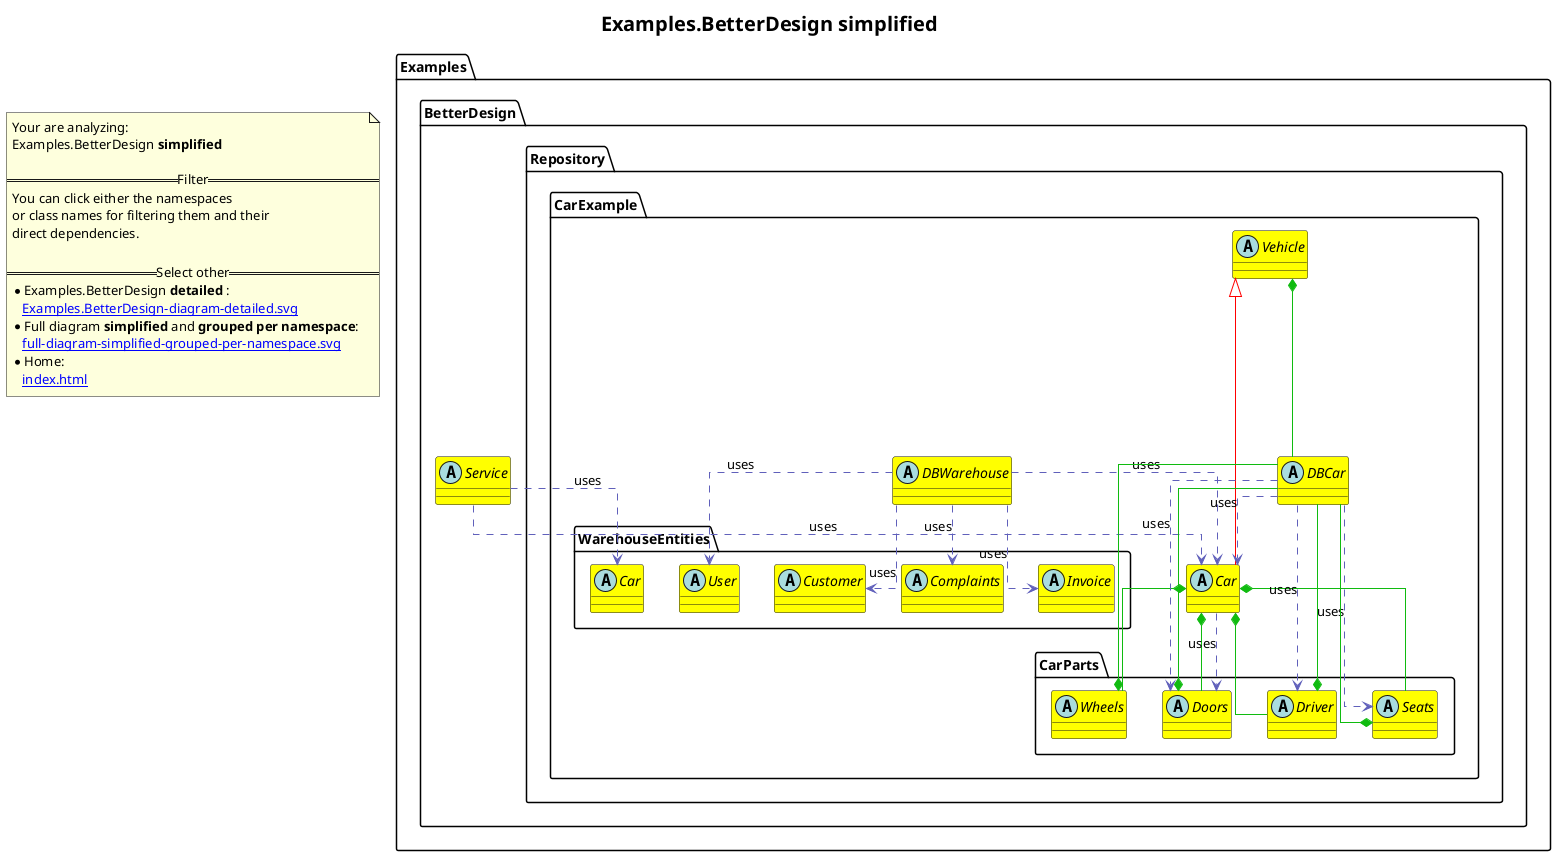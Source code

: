 @startuml
skinparam linetype ortho
title <size:20>Examples.BetterDesign **simplified** </size>
note "Your are analyzing:\nExamples.BetterDesign **simplified** \n\n==Filter==\nYou can click either the namespaces \nor class names for filtering them and their\ndirect dependencies.\n\n==Select other==\n* Examples.BetterDesign **detailed** :\n   [[Examples.BetterDesign-diagram-detailed.svg]]\n* Full diagram **simplified** and **grouped per namespace**:\n   [[full-diagram-simplified-grouped-per-namespace.svg]]\n* Home:\n   [[index.html]]" as FloatingNote
  abstract class Examples.BetterDesign.Service [[Examples.BetterDesign.Service-diagram-simplified.svg]] #yellow {
  }
      abstract class Examples.BetterDesign.Repository.CarExample.Car [[Examples.BetterDesign.Repository.CarExample.Car-diagram-simplified.svg]] #yellow {
      }
      abstract class Examples.BetterDesign.Repository.CarExample.DBCar [[Examples.BetterDesign.Repository.CarExample.DBCar-diagram-simplified.svg]] #yellow {
      }
      abstract class Examples.BetterDesign.Repository.CarExample.DBWarehouse [[Examples.BetterDesign.Repository.CarExample.DBWarehouse-diagram-simplified.svg]] #yellow {
      }
      abstract class Examples.BetterDesign.Repository.CarExample.Vehicle [[Examples.BetterDesign.Repository.CarExample.Vehicle-diagram-simplified.svg]] #yellow {
      }
        abstract class Examples.BetterDesign.Repository.CarExample.CarParts.Driver [[Examples.BetterDesign.Repository.CarExample.CarParts.Driver-diagram-simplified.svg]] #yellow {
        }
        abstract class Examples.BetterDesign.Repository.CarExample.CarParts.Seats [[Examples.BetterDesign.Repository.CarExample.CarParts.Seats-diagram-simplified.svg]] #yellow {
        }
        abstract class Examples.BetterDesign.Repository.CarExample.CarParts.Doors [[Examples.BetterDesign.Repository.CarExample.CarParts.Doors-diagram-simplified.svg]] #yellow {
        }
        abstract class Examples.BetterDesign.Repository.CarExample.CarParts.Wheels [[Examples.BetterDesign.Repository.CarExample.CarParts.Wheels-diagram-simplified.svg]] #yellow {
        }
        abstract class Examples.BetterDesign.Repository.CarExample.WarehouseEntities.Car [[Examples.BetterDesign.Repository.CarExample.WarehouseEntities.Car-diagram-simplified.svg]] #yellow {
        }
        abstract class Examples.BetterDesign.Repository.CarExample.WarehouseEntities.Invoice [[Examples.BetterDesign.Repository.CarExample.WarehouseEntities.Invoice-diagram-simplified.svg]] #yellow {
        }
        abstract class Examples.BetterDesign.Repository.CarExample.WarehouseEntities.Complaints [[Examples.BetterDesign.Repository.CarExample.WarehouseEntities.Complaints-diagram-simplified.svg]] #yellow {
        }
        abstract class Examples.BetterDesign.Repository.CarExample.WarehouseEntities.Customer [[Examples.BetterDesign.Repository.CarExample.WarehouseEntities.Customer-diagram-simplified.svg]] #yellow {
        }
        abstract class Examples.BetterDesign.Repository.CarExample.WarehouseEntities.User [[Examples.BetterDesign.Repository.CarExample.WarehouseEntities.User-diagram-simplified.svg]] #yellow {
        }
 ' *************************************** 
 ' *************************************** 
 ' *************************************** 
' Class relations extracted from namespace:
' Examples.BetterDesign
Examples.BetterDesign.Service .[#6060BB].> Examples.BetterDesign.Repository.CarExample.Car  : uses 
Examples.BetterDesign.Service .[#6060BB].> Examples.BetterDesign.Repository.CarExample.WarehouseEntities.Car  : uses 
' Class relations extracted from namespace:
' Examples.BetterDesign.Repository.CarExample
Examples.BetterDesign.Repository.CarExample.Vehicle <|-[#red]- Examples.BetterDesign.Repository.CarExample.Car
Examples.BetterDesign.Repository.CarExample.Car *-[#10BB10]- Examples.BetterDesign.Repository.CarExample.CarParts.Wheels 
Examples.BetterDesign.Repository.CarExample.Car *-[#10BB10]- Examples.BetterDesign.Repository.CarExample.CarParts.Seats 
Examples.BetterDesign.Repository.CarExample.Car *-[#10BB10]- Examples.BetterDesign.Repository.CarExample.CarParts.Driver 
Examples.BetterDesign.Repository.CarExample.Car *-[#10BB10]- Examples.BetterDesign.Repository.CarExample.CarParts.Doors 
Examples.BetterDesign.Repository.CarExample.Car .[#6060BB].> Examples.BetterDesign.Repository.CarExample.CarParts.Doors  : uses 
Examples.BetterDesign.Repository.CarExample.DBCar .[#6060BB].> Examples.BetterDesign.Repository.CarExample.CarParts.Driver  : uses 
Examples.BetterDesign.Repository.CarExample.DBCar .[#6060BB].> Examples.BetterDesign.Repository.CarExample.Car  : uses 
Examples.BetterDesign.Repository.CarExample.DBCar .[#6060BB].> Examples.BetterDesign.Repository.CarExample.CarParts.Seats  : uses 
Examples.BetterDesign.Repository.CarExample.DBCar .[#6060BB].> Examples.BetterDesign.Repository.CarExample.CarParts.Doors  : uses 
Examples.BetterDesign.Repository.CarExample.DBWarehouse .[#6060BB].> Examples.BetterDesign.Repository.CarExample.WarehouseEntities.Invoice  : uses 
Examples.BetterDesign.Repository.CarExample.DBWarehouse .[#6060BB].> Examples.BetterDesign.Repository.CarExample.WarehouseEntities.Complaints  : uses 
Examples.BetterDesign.Repository.CarExample.DBWarehouse .[#6060BB].> Examples.BetterDesign.Repository.CarExample.WarehouseEntities.Customer  : uses 
Examples.BetterDesign.Repository.CarExample.DBWarehouse .[#6060BB].> Examples.BetterDesign.Repository.CarExample.Car  : uses 
Examples.BetterDesign.Repository.CarExample.DBWarehouse .[#6060BB].> Examples.BetterDesign.Repository.CarExample.WarehouseEntities.User  : uses 
Examples.BetterDesign.Repository.CarExample.Vehicle *-[#10BB10]- Examples.BetterDesign.Repository.CarExample.DBCar 
' Class relations extracted from namespace:
' Examples.BetterDesign.Repository.CarExample.CarParts
Examples.BetterDesign.Repository.CarExample.CarParts.Driver *-[#10BB10]- Examples.BetterDesign.Repository.CarExample.DBCar 
Examples.BetterDesign.Repository.CarExample.CarParts.Seats *-[#10BB10]- Examples.BetterDesign.Repository.CarExample.DBCar 
Examples.BetterDesign.Repository.CarExample.CarParts.Doors *-[#10BB10]- Examples.BetterDesign.Repository.CarExample.DBCar 
Examples.BetterDesign.Repository.CarExample.CarParts.Wheels *-[#10BB10]- Examples.BetterDesign.Repository.CarExample.DBCar 
' Class relations extracted from namespace:
' Examples.BetterDesign.Repository.CarExample.WarehouseEntities
@enduml